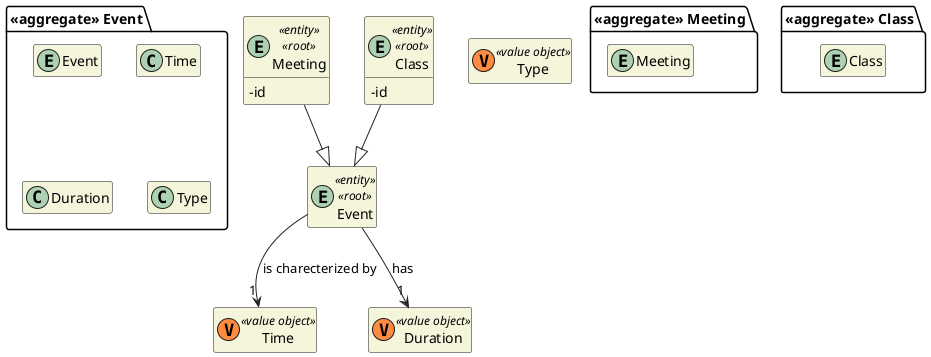 @startuml DM-EVENTS
'https://plantuml.com/class-diagram

skinparam classAttributeIconSize 0
hide empty attributes
hide empty methods
skinparam classBackgroundColor beige
skinparam ArrowColor #222222

package "<<aggregate>> Event" {
    entity Event

    class Time
    class Duration
    class Type
}

entity Event <<entity>> <<root>> {
}

class Time <<(V,#FF8B40) value object>> {}
class Duration <<(V,#FF8B40) value object>> {}
class Type <<(V,#FF8B40) value object>> {}

Event --> "1" Time : is charecterized by
Event --> "1" Duration : has

package "<<aggregate>> Meeting" {
    entity Meeting
}

entity Meeting <<entity>> <<root>> {
  -id
}

package "<<aggregate>> Class" {
    entity Class
}

entity Class <<entity>> <<root>> {
  -id
}

Class --|> Event 
Meeting --|> Event
